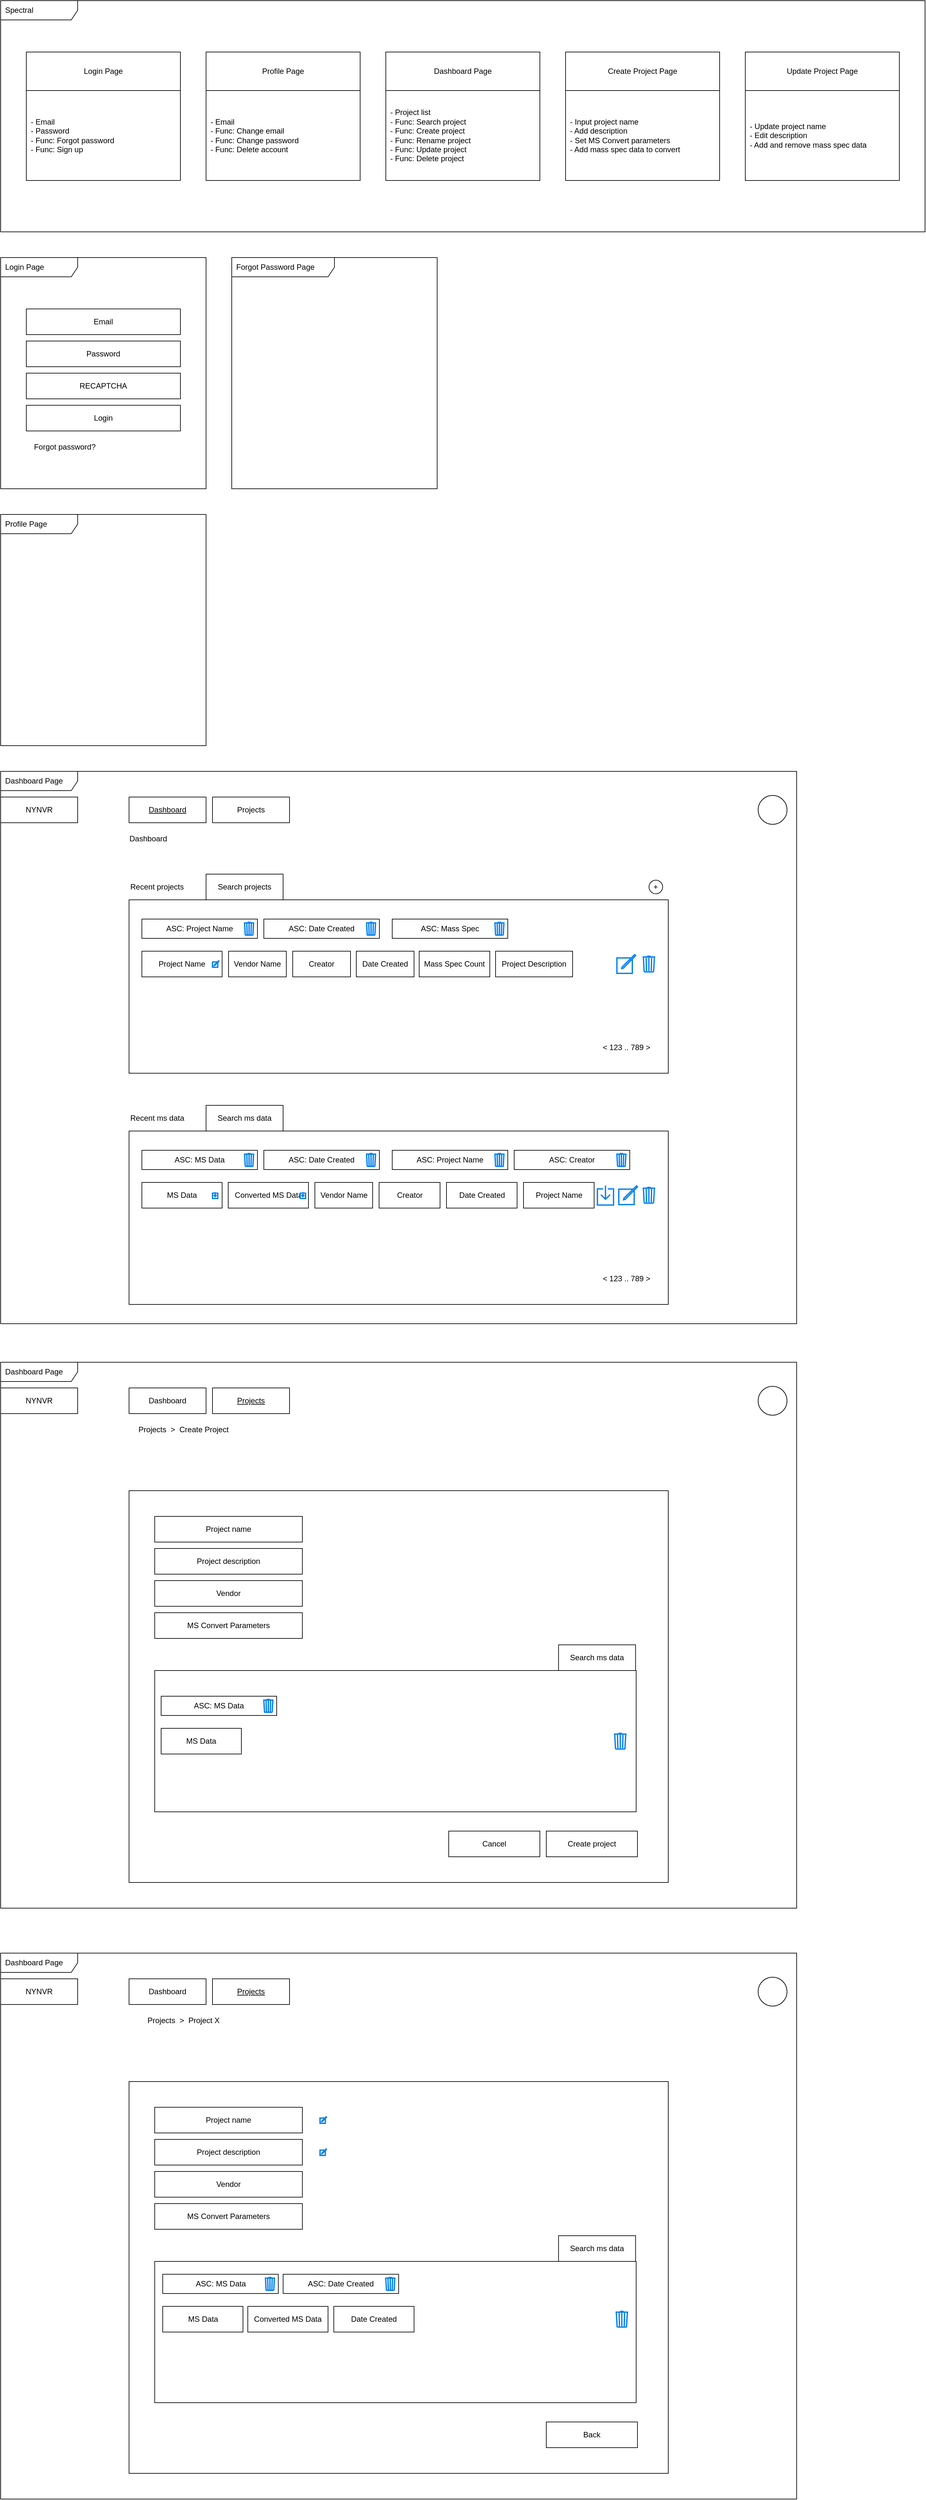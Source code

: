 <mxfile>
    <diagram name="Spectral - User Interface" id="fhNVKtkbzgT4LdjPAg_A">
        <mxGraphModel dx="2644" dy="753" grid="1" gridSize="10" guides="1" tooltips="1" connect="1" arrows="1" fold="1" page="1" pageScale="1" pageWidth="850" pageHeight="1100" math="0" shadow="0">
            <root>
                <mxCell id="k_Zv6ehU1yhQcLJYLRDA-0"/>
                <mxCell id="k_Zv6ehU1yhQcLJYLRDA-1" parent="k_Zv6ehU1yhQcLJYLRDA-0"/>
                <mxCell id="k_Zv6ehU1yhQcLJYLRDA-9" value="Spectral" style="shape=umlFrame;whiteSpace=wrap;html=1;width=120;height=30;boundedLbl=1;verticalAlign=middle;align=left;spacingLeft=5;" parent="k_Zv6ehU1yhQcLJYLRDA-1" vertex="1">
                    <mxGeometry x="40" y="40" width="1440" height="360" as="geometry"/>
                </mxCell>
                <mxCell id="k_Zv6ehU1yhQcLJYLRDA-10" value="Login Page" style="rounded=0;whiteSpace=wrap;html=1;" parent="k_Zv6ehU1yhQcLJYLRDA-1" vertex="1">
                    <mxGeometry x="80" y="120" width="240" height="60" as="geometry"/>
                </mxCell>
                <mxCell id="k_Zv6ehU1yhQcLJYLRDA-11" value="Dashboard Page" style="rounded=0;whiteSpace=wrap;html=1;" parent="k_Zv6ehU1yhQcLJYLRDA-1" vertex="1">
                    <mxGeometry x="640" y="120" width="240" height="60" as="geometry"/>
                </mxCell>
                <mxCell id="k_Zv6ehU1yhQcLJYLRDA-12" value="- Project list&lt;br&gt;- Func: Search project&lt;br&gt;- Func: Create project&lt;br&gt;- Func:&amp;nbsp;Rename project&lt;br&gt;- Func:&amp;nbsp;Update project&lt;br&gt;- Func:&amp;nbsp;Delete project" style="rounded=0;whiteSpace=wrap;html=1;align=left;spacingTop=5;spacingLeft=5;spacingBottom=5;spacingRight=5;" parent="k_Zv6ehU1yhQcLJYLRDA-1" vertex="1">
                    <mxGeometry x="640" y="180" width="240" height="140" as="geometry"/>
                </mxCell>
                <mxCell id="k_Zv6ehU1yhQcLJYLRDA-13" value="Create Project Page" style="rounded=0;whiteSpace=wrap;html=1;" parent="k_Zv6ehU1yhQcLJYLRDA-1" vertex="1">
                    <mxGeometry x="920" y="120" width="240" height="60" as="geometry"/>
                </mxCell>
                <mxCell id="k_Zv6ehU1yhQcLJYLRDA-14" value="- Input project name&lt;br&gt;- Add description&lt;br&gt;- Set MS Convert parameters&lt;br&gt;- Add mass spec data to convert" style="rounded=0;whiteSpace=wrap;html=1;align=left;spacingTop=5;spacingLeft=5;spacingBottom=5;spacingRight=5;" parent="k_Zv6ehU1yhQcLJYLRDA-1" vertex="1">
                    <mxGeometry x="920" y="180" width="240" height="140" as="geometry"/>
                </mxCell>
                <mxCell id="k_Zv6ehU1yhQcLJYLRDA-15" value="Update Project Page" style="rounded=0;whiteSpace=wrap;html=1;" parent="k_Zv6ehU1yhQcLJYLRDA-1" vertex="1">
                    <mxGeometry x="1200" y="120" width="240" height="60" as="geometry"/>
                </mxCell>
                <mxCell id="k_Zv6ehU1yhQcLJYLRDA-16" value="- Update project name&lt;br&gt;- Edit description&lt;br&gt;- Add and remove mass spec data" style="rounded=0;whiteSpace=wrap;html=1;align=left;spacingTop=5;spacingLeft=5;spacingBottom=5;spacingRight=5;" parent="k_Zv6ehU1yhQcLJYLRDA-1" vertex="1">
                    <mxGeometry x="1200" y="180" width="240" height="140" as="geometry"/>
                </mxCell>
                <mxCell id="k_Zv6ehU1yhQcLJYLRDA-17" value="- Email&lt;br&gt;- Password&lt;br&gt;- Func: Forgot password&lt;br&gt;- Func: Sign up" style="rounded=0;whiteSpace=wrap;html=1;align=left;spacingTop=5;spacingLeft=5;spacingBottom=5;spacingRight=5;" parent="k_Zv6ehU1yhQcLJYLRDA-1" vertex="1">
                    <mxGeometry x="80" y="180" width="240" height="140" as="geometry"/>
                </mxCell>
                <mxCell id="k_Zv6ehU1yhQcLJYLRDA-18" value="Profile Page" style="rounded=0;whiteSpace=wrap;html=1;" parent="k_Zv6ehU1yhQcLJYLRDA-1" vertex="1">
                    <mxGeometry x="360" y="120" width="240" height="60" as="geometry"/>
                </mxCell>
                <mxCell id="k_Zv6ehU1yhQcLJYLRDA-19" value="- Email&lt;br&gt;- Func: Change email&lt;br&gt;- Func: Change password&lt;br&gt;- Func: Delete account" style="rounded=0;whiteSpace=wrap;html=1;align=left;spacingTop=5;spacingLeft=5;spacingBottom=5;spacingRight=5;" parent="k_Zv6ehU1yhQcLJYLRDA-1" vertex="1">
                    <mxGeometry x="360" y="180" width="240" height="140" as="geometry"/>
                </mxCell>
                <mxCell id="k_Zv6ehU1yhQcLJYLRDA-20" value="Login Page" style="shape=umlFrame;whiteSpace=wrap;html=1;width=120;height=30;boundedLbl=1;verticalAlign=middle;align=left;spacingLeft=5;" parent="k_Zv6ehU1yhQcLJYLRDA-1" vertex="1">
                    <mxGeometry x="40" y="440" width="320" height="360" as="geometry"/>
                </mxCell>
                <mxCell id="k_Zv6ehU1yhQcLJYLRDA-21" value="Email" style="rounded=0;whiteSpace=wrap;html=1;" parent="k_Zv6ehU1yhQcLJYLRDA-1" vertex="1">
                    <mxGeometry x="80" y="520" width="240" height="40" as="geometry"/>
                </mxCell>
                <mxCell id="k_Zv6ehU1yhQcLJYLRDA-22" value="Password" style="rounded=0;whiteSpace=wrap;html=1;" parent="k_Zv6ehU1yhQcLJYLRDA-1" vertex="1">
                    <mxGeometry x="80" y="570" width="240" height="40" as="geometry"/>
                </mxCell>
                <mxCell id="k_Zv6ehU1yhQcLJYLRDA-23" value="RECAPTCHA" style="rounded=0;whiteSpace=wrap;html=1;" parent="k_Zv6ehU1yhQcLJYLRDA-1" vertex="1">
                    <mxGeometry x="80" y="620" width="240" height="40" as="geometry"/>
                </mxCell>
                <mxCell id="k_Zv6ehU1yhQcLJYLRDA-24" value="Forgot password?" style="text;html=1;strokeColor=none;fillColor=none;align=center;verticalAlign=middle;whiteSpace=wrap;rounded=0;" parent="k_Zv6ehU1yhQcLJYLRDA-1" vertex="1">
                    <mxGeometry x="80" y="720" width="120" height="30" as="geometry"/>
                </mxCell>
                <mxCell id="k_Zv6ehU1yhQcLJYLRDA-25" value="Login" style="rounded=0;whiteSpace=wrap;html=1;" parent="k_Zv6ehU1yhQcLJYLRDA-1" vertex="1">
                    <mxGeometry x="80" y="670" width="240" height="40" as="geometry"/>
                </mxCell>
                <mxCell id="k_Zv6ehU1yhQcLJYLRDA-26" value="Forgot Password Page" style="shape=umlFrame;whiteSpace=wrap;html=1;width=160;height=30;boundedLbl=1;verticalAlign=middle;align=left;spacingLeft=5;" parent="k_Zv6ehU1yhQcLJYLRDA-1" vertex="1">
                    <mxGeometry x="400" y="440" width="320" height="360" as="geometry"/>
                </mxCell>
                <mxCell id="k_Zv6ehU1yhQcLJYLRDA-27" value="Profile Page" style="shape=umlFrame;whiteSpace=wrap;html=1;width=120;height=30;boundedLbl=1;verticalAlign=middle;align=left;spacingLeft=5;" parent="k_Zv6ehU1yhQcLJYLRDA-1" vertex="1">
                    <mxGeometry x="40" y="840" width="320" height="360" as="geometry"/>
                </mxCell>
                <mxCell id="k_Zv6ehU1yhQcLJYLRDA-28" value="Dashboard Page" style="shape=umlFrame;whiteSpace=wrap;html=1;width=120;height=30;boundedLbl=1;verticalAlign=middle;align=left;spacingLeft=5;" parent="k_Zv6ehU1yhQcLJYLRDA-1" vertex="1">
                    <mxGeometry x="40" y="1240" width="1240" height="860" as="geometry"/>
                </mxCell>
                <mxCell id="k_Zv6ehU1yhQcLJYLRDA-29" value="NYNVR" style="rounded=0;whiteSpace=wrap;html=1;" parent="k_Zv6ehU1yhQcLJYLRDA-1" vertex="1">
                    <mxGeometry x="40" y="1280" width="120" height="40" as="geometry"/>
                </mxCell>
                <mxCell id="k_Zv6ehU1yhQcLJYLRDA-30" value="" style="ellipse;whiteSpace=wrap;html=1;aspect=fixed;" parent="k_Zv6ehU1yhQcLJYLRDA-1" vertex="1">
                    <mxGeometry x="1220" y="1277.5" width="45" height="45" as="geometry"/>
                </mxCell>
                <mxCell id="k_Zv6ehU1yhQcLJYLRDA-31" value="&lt;u&gt;Dashboard&lt;/u&gt;" style="rounded=0;whiteSpace=wrap;html=1;" parent="k_Zv6ehU1yhQcLJYLRDA-1" vertex="1">
                    <mxGeometry x="240" y="1280" width="120" height="40" as="geometry"/>
                </mxCell>
                <mxCell id="k_Zv6ehU1yhQcLJYLRDA-32" value="Projects" style="rounded=0;whiteSpace=wrap;html=1;" parent="k_Zv6ehU1yhQcLJYLRDA-1" vertex="1">
                    <mxGeometry x="370" y="1280" width="120" height="40" as="geometry"/>
                </mxCell>
                <mxCell id="k_Zv6ehU1yhQcLJYLRDA-33" value="Dashboard" style="text;html=1;strokeColor=none;fillColor=none;align=center;verticalAlign=middle;whiteSpace=wrap;rounded=0;" parent="k_Zv6ehU1yhQcLJYLRDA-1" vertex="1">
                    <mxGeometry x="240" y="1330" width="60" height="30" as="geometry"/>
                </mxCell>
                <mxCell id="k_Zv6ehU1yhQcLJYLRDA-34" value="Recent projects" style="text;html=1;strokeColor=none;fillColor=none;align=left;verticalAlign=middle;whiteSpace=wrap;rounded=0;" parent="k_Zv6ehU1yhQcLJYLRDA-1" vertex="1">
                    <mxGeometry x="240" y="1405" width="90" height="30" as="geometry"/>
                </mxCell>
                <mxCell id="k_Zv6ehU1yhQcLJYLRDA-35" value="" style="rounded=0;whiteSpace=wrap;html=1;" parent="k_Zv6ehU1yhQcLJYLRDA-1" vertex="1">
                    <mxGeometry x="240" y="1440" width="840" height="270" as="geometry"/>
                </mxCell>
                <mxCell id="k_Zv6ehU1yhQcLJYLRDA-36" value="Search projects" style="rounded=0;whiteSpace=wrap;html=1;" parent="k_Zv6ehU1yhQcLJYLRDA-1" vertex="1">
                    <mxGeometry x="360" y="1400" width="120" height="40" as="geometry"/>
                </mxCell>
                <mxCell id="k_Zv6ehU1yhQcLJYLRDA-37" value="Project Name" style="rounded=0;whiteSpace=wrap;html=1;" parent="k_Zv6ehU1yhQcLJYLRDA-1" vertex="1">
                    <mxGeometry x="260" y="1520" width="125" height="40" as="geometry"/>
                </mxCell>
                <mxCell id="k_Zv6ehU1yhQcLJYLRDA-38" value="Mass Spec Count" style="rounded=0;whiteSpace=wrap;html=1;" parent="k_Zv6ehU1yhQcLJYLRDA-1" vertex="1">
                    <mxGeometry x="692" y="1519.99" width="110" height="40" as="geometry"/>
                </mxCell>
                <mxCell id="k_Zv6ehU1yhQcLJYLRDA-39" value="Project Description" style="rounded=0;whiteSpace=wrap;html=1;" parent="k_Zv6ehU1yhQcLJYLRDA-1" vertex="1">
                    <mxGeometry x="811" y="1519.99" width="120" height="40" as="geometry"/>
                </mxCell>
                <mxCell id="k_Zv6ehU1yhQcLJYLRDA-40" value="Date Created" style="rounded=0;whiteSpace=wrap;html=1;" parent="k_Zv6ehU1yhQcLJYLRDA-1" vertex="1">
                    <mxGeometry x="594" y="1519.99" width="90" height="40" as="geometry"/>
                </mxCell>
                <mxCell id="k_Zv6ehU1yhQcLJYLRDA-41" value="+" style="ellipse;whiteSpace=wrap;html=1;aspect=fixed;" parent="k_Zv6ehU1yhQcLJYLRDA-1" vertex="1">
                    <mxGeometry x="1050" y="1409.38" width="21.25" height="21.25" as="geometry"/>
                </mxCell>
                <mxCell id="k_Zv6ehU1yhQcLJYLRDA-42" value="" style="html=1;verticalLabelPosition=bottom;align=center;labelBackgroundColor=#ffffff;verticalAlign=top;strokeWidth=2;strokeColor=#0080F0;shadow=0;dashed=0;shape=mxgraph.ios7.icons.compose;" parent="k_Zv6ehU1yhQcLJYLRDA-1" vertex="1">
                    <mxGeometry x="370" y="1534.99" width="10" height="10" as="geometry"/>
                </mxCell>
                <mxCell id="k_Zv6ehU1yhQcLJYLRDA-43" value="" style="html=1;verticalLabelPosition=bottom;align=center;labelBackgroundColor=#ffffff;verticalAlign=top;strokeWidth=2;strokeColor=#0080F0;shadow=0;dashed=0;shape=mxgraph.ios7.icons.compose;" parent="k_Zv6ehU1yhQcLJYLRDA-1" vertex="1">
                    <mxGeometry x="1000" y="1525.44" width="29.1" height="29.1" as="geometry"/>
                </mxCell>
                <mxCell id="k_Zv6ehU1yhQcLJYLRDA-44" value="" style="html=1;verticalLabelPosition=bottom;align=center;labelBackgroundColor=#ffffff;verticalAlign=top;strokeWidth=2;strokeColor=#0080F0;shadow=0;dashed=0;shape=mxgraph.ios7.icons.trashcan;" parent="k_Zv6ehU1yhQcLJYLRDA-1" vertex="1">
                    <mxGeometry x="1040" y="1527.72" width="19.64" height="24.55" as="geometry"/>
                </mxCell>
                <mxCell id="k_Zv6ehU1yhQcLJYLRDA-45" value="ASC: Project Name" style="rounded=0;whiteSpace=wrap;html=1;" parent="k_Zv6ehU1yhQcLJYLRDA-1" vertex="1">
                    <mxGeometry x="260" y="1470" width="180" height="30" as="geometry"/>
                </mxCell>
                <mxCell id="k_Zv6ehU1yhQcLJYLRDA-46" value="" style="html=1;verticalLabelPosition=bottom;align=center;labelBackgroundColor=#ffffff;verticalAlign=top;strokeWidth=2;strokeColor=#0080F0;shadow=0;dashed=0;shape=mxgraph.ios7.icons.trashcan;" parent="k_Zv6ehU1yhQcLJYLRDA-1" vertex="1">
                    <mxGeometry x="419" y="1475" width="16" height="20" as="geometry"/>
                </mxCell>
                <mxCell id="k_Zv6ehU1yhQcLJYLRDA-47" value="ASC: Date Created" style="rounded=0;whiteSpace=wrap;html=1;" parent="k_Zv6ehU1yhQcLJYLRDA-1" vertex="1">
                    <mxGeometry x="450" y="1470" width="180" height="30" as="geometry"/>
                </mxCell>
                <mxCell id="k_Zv6ehU1yhQcLJYLRDA-48" value="" style="html=1;verticalLabelPosition=bottom;align=center;labelBackgroundColor=#ffffff;verticalAlign=top;strokeWidth=2;strokeColor=#0080F0;shadow=0;dashed=0;shape=mxgraph.ios7.icons.trashcan;" parent="k_Zv6ehU1yhQcLJYLRDA-1" vertex="1">
                    <mxGeometry x="609" y="1475" width="16" height="20" as="geometry"/>
                </mxCell>
                <mxCell id="k_Zv6ehU1yhQcLJYLRDA-49" value="ASC: Mass Spec" style="rounded=0;whiteSpace=wrap;html=1;" parent="k_Zv6ehU1yhQcLJYLRDA-1" vertex="1">
                    <mxGeometry x="650" y="1470" width="180" height="30" as="geometry"/>
                </mxCell>
                <mxCell id="k_Zv6ehU1yhQcLJYLRDA-50" value="" style="html=1;verticalLabelPosition=bottom;align=center;labelBackgroundColor=#ffffff;verticalAlign=top;strokeWidth=2;strokeColor=#0080F0;shadow=0;dashed=0;shape=mxgraph.ios7.icons.trashcan;" parent="k_Zv6ehU1yhQcLJYLRDA-1" vertex="1">
                    <mxGeometry x="809" y="1475" width="16" height="20" as="geometry"/>
                </mxCell>
                <mxCell id="k_Zv6ehU1yhQcLJYLRDA-51" value="&amp;lt; 123 .. 789 &amp;gt;" style="text;html=1;strokeColor=none;fillColor=none;align=center;verticalAlign=middle;whiteSpace=wrap;rounded=0;" parent="k_Zv6ehU1yhQcLJYLRDA-1" vertex="1">
                    <mxGeometry x="969.64" y="1655" width="90" height="30" as="geometry"/>
                </mxCell>
                <mxCell id="k_Zv6ehU1yhQcLJYLRDA-52" value="Recent ms data" style="text;html=1;strokeColor=none;fillColor=none;align=left;verticalAlign=middle;whiteSpace=wrap;rounded=0;" parent="k_Zv6ehU1yhQcLJYLRDA-1" vertex="1">
                    <mxGeometry x="240" y="1765" width="90" height="30" as="geometry"/>
                </mxCell>
                <mxCell id="k_Zv6ehU1yhQcLJYLRDA-53" value="" style="rounded=0;whiteSpace=wrap;html=1;" parent="k_Zv6ehU1yhQcLJYLRDA-1" vertex="1">
                    <mxGeometry x="240" y="1800" width="840" height="270" as="geometry"/>
                </mxCell>
                <mxCell id="k_Zv6ehU1yhQcLJYLRDA-54" value="Search ms data" style="rounded=0;whiteSpace=wrap;html=1;" parent="k_Zv6ehU1yhQcLJYLRDA-1" vertex="1">
                    <mxGeometry x="360" y="1760" width="120" height="40" as="geometry"/>
                </mxCell>
                <mxCell id="k_Zv6ehU1yhQcLJYLRDA-55" value="MS Data" style="rounded=0;whiteSpace=wrap;html=1;" parent="k_Zv6ehU1yhQcLJYLRDA-1" vertex="1">
                    <mxGeometry x="260" y="1880" width="125" height="40" as="geometry"/>
                </mxCell>
                <mxCell id="k_Zv6ehU1yhQcLJYLRDA-56" value="Date Created" style="rounded=0;whiteSpace=wrap;html=1;" parent="k_Zv6ehU1yhQcLJYLRDA-1" vertex="1">
                    <mxGeometry x="734.5" y="1880" width="110" height="40" as="geometry"/>
                </mxCell>
                <mxCell id="k_Zv6ehU1yhQcLJYLRDA-57" value="Vendor Name" style="rounded=0;whiteSpace=wrap;html=1;" parent="k_Zv6ehU1yhQcLJYLRDA-1" vertex="1">
                    <mxGeometry x="529.5" y="1880" width="90" height="40" as="geometry"/>
                </mxCell>
                <mxCell id="k_Zv6ehU1yhQcLJYLRDA-58" value="" style="html=1;verticalLabelPosition=bottom;align=center;labelBackgroundColor=#ffffff;verticalAlign=top;strokeWidth=2;strokeColor=#0080F0;shadow=0;dashed=0;shape=mxgraph.ios7.icons.compose;" parent="k_Zv6ehU1yhQcLJYLRDA-1" vertex="1">
                    <mxGeometry x="1002.9" y="1885.44" width="29.1" height="29.1" as="geometry"/>
                </mxCell>
                <mxCell id="k_Zv6ehU1yhQcLJYLRDA-59" value="" style="html=1;verticalLabelPosition=bottom;align=center;labelBackgroundColor=#ffffff;verticalAlign=top;strokeWidth=2;strokeColor=#0080F0;shadow=0;dashed=0;shape=mxgraph.ios7.icons.trashcan;" parent="k_Zv6ehU1yhQcLJYLRDA-1" vertex="1">
                    <mxGeometry x="1040" y="1887.72" width="19.64" height="24.55" as="geometry"/>
                </mxCell>
                <mxCell id="k_Zv6ehU1yhQcLJYLRDA-60" value="ASC: MS Data" style="rounded=0;whiteSpace=wrap;html=1;" parent="k_Zv6ehU1yhQcLJYLRDA-1" vertex="1">
                    <mxGeometry x="260" y="1830" width="180" height="30" as="geometry"/>
                </mxCell>
                <mxCell id="k_Zv6ehU1yhQcLJYLRDA-61" value="" style="html=1;verticalLabelPosition=bottom;align=center;labelBackgroundColor=#ffffff;verticalAlign=top;strokeWidth=2;strokeColor=#0080F0;shadow=0;dashed=0;shape=mxgraph.ios7.icons.trashcan;" parent="k_Zv6ehU1yhQcLJYLRDA-1" vertex="1">
                    <mxGeometry x="419" y="1835" width="16" height="20" as="geometry"/>
                </mxCell>
                <mxCell id="k_Zv6ehU1yhQcLJYLRDA-62" value="ASC: Date Created" style="rounded=0;whiteSpace=wrap;html=1;" parent="k_Zv6ehU1yhQcLJYLRDA-1" vertex="1">
                    <mxGeometry x="450" y="1830" width="180" height="30" as="geometry"/>
                </mxCell>
                <mxCell id="k_Zv6ehU1yhQcLJYLRDA-63" value="" style="html=1;verticalLabelPosition=bottom;align=center;labelBackgroundColor=#ffffff;verticalAlign=top;strokeWidth=2;strokeColor=#0080F0;shadow=0;dashed=0;shape=mxgraph.ios7.icons.trashcan;" parent="k_Zv6ehU1yhQcLJYLRDA-1" vertex="1">
                    <mxGeometry x="609" y="1835" width="16" height="20" as="geometry"/>
                </mxCell>
                <mxCell id="k_Zv6ehU1yhQcLJYLRDA-64" value="ASC: Project Name" style="rounded=0;whiteSpace=wrap;html=1;" parent="k_Zv6ehU1yhQcLJYLRDA-1" vertex="1">
                    <mxGeometry x="650" y="1830" width="180" height="30" as="geometry"/>
                </mxCell>
                <mxCell id="k_Zv6ehU1yhQcLJYLRDA-65" value="" style="html=1;verticalLabelPosition=bottom;align=center;labelBackgroundColor=#ffffff;verticalAlign=top;strokeWidth=2;strokeColor=#0080F0;shadow=0;dashed=0;shape=mxgraph.ios7.icons.trashcan;" parent="k_Zv6ehU1yhQcLJYLRDA-1" vertex="1">
                    <mxGeometry x="809" y="1835" width="16" height="20" as="geometry"/>
                </mxCell>
                <mxCell id="k_Zv6ehU1yhQcLJYLRDA-66" value="&amp;lt; 123 .. 789 &amp;gt;" style="text;html=1;strokeColor=none;fillColor=none;align=center;verticalAlign=middle;whiteSpace=wrap;rounded=0;" parent="k_Zv6ehU1yhQcLJYLRDA-1" vertex="1">
                    <mxGeometry x="969.64" y="2015" width="90" height="30" as="geometry"/>
                </mxCell>
                <mxCell id="k_Zv6ehU1yhQcLJYLRDA-67" value="Creator" style="rounded=0;whiteSpace=wrap;html=1;" parent="k_Zv6ehU1yhQcLJYLRDA-1" vertex="1">
                    <mxGeometry x="495" y="1519.99" width="90" height="40" as="geometry"/>
                </mxCell>
                <mxCell id="k_Zv6ehU1yhQcLJYLRDA-68" value="Creator" style="rounded=0;whiteSpace=wrap;html=1;" parent="k_Zv6ehU1yhQcLJYLRDA-1" vertex="1">
                    <mxGeometry x="629.5" y="1880" width="95" height="40" as="geometry"/>
                </mxCell>
                <mxCell id="k_Zv6ehU1yhQcLJYLRDA-69" value="Vendor Name" style="rounded=0;whiteSpace=wrap;html=1;" parent="k_Zv6ehU1yhQcLJYLRDA-1" vertex="1">
                    <mxGeometry x="395" y="1519.99" width="90" height="40" as="geometry"/>
                </mxCell>
                <mxCell id="k_Zv6ehU1yhQcLJYLRDA-70" value="Project Name" style="rounded=0;whiteSpace=wrap;html=1;" parent="k_Zv6ehU1yhQcLJYLRDA-1" vertex="1">
                    <mxGeometry x="854.5" y="1880" width="110" height="40" as="geometry"/>
                </mxCell>
                <mxCell id="k_Zv6ehU1yhQcLJYLRDA-71" value="ASC: Creator" style="rounded=0;whiteSpace=wrap;html=1;" parent="k_Zv6ehU1yhQcLJYLRDA-1" vertex="1">
                    <mxGeometry x="840" y="1830" width="180" height="30" as="geometry"/>
                </mxCell>
                <mxCell id="k_Zv6ehU1yhQcLJYLRDA-72" value="" style="html=1;verticalLabelPosition=bottom;align=center;labelBackgroundColor=#ffffff;verticalAlign=top;strokeWidth=2;strokeColor=#0080F0;shadow=0;dashed=0;shape=mxgraph.ios7.icons.trashcan;" parent="k_Zv6ehU1yhQcLJYLRDA-1" vertex="1">
                    <mxGeometry x="999" y="1835" width="16" height="20" as="geometry"/>
                </mxCell>
                <mxCell id="k_Zv6ehU1yhQcLJYLRDA-73" value="Dashboard Page" style="shape=umlFrame;whiteSpace=wrap;html=1;width=120;height=30;boundedLbl=1;verticalAlign=middle;align=left;spacingLeft=5;" parent="k_Zv6ehU1yhQcLJYLRDA-1" vertex="1">
                    <mxGeometry x="40" y="2160" width="1240" height="850" as="geometry"/>
                </mxCell>
                <mxCell id="k_Zv6ehU1yhQcLJYLRDA-74" value="NYNVR" style="rounded=0;whiteSpace=wrap;html=1;" parent="k_Zv6ehU1yhQcLJYLRDA-1" vertex="1">
                    <mxGeometry x="40" y="2200" width="120" height="40" as="geometry"/>
                </mxCell>
                <mxCell id="k_Zv6ehU1yhQcLJYLRDA-75" value="" style="ellipse;whiteSpace=wrap;html=1;aspect=fixed;" parent="k_Zv6ehU1yhQcLJYLRDA-1" vertex="1">
                    <mxGeometry x="1220" y="2197.5" width="45" height="45" as="geometry"/>
                </mxCell>
                <mxCell id="k_Zv6ehU1yhQcLJYLRDA-76" value="Dashboard" style="rounded=0;whiteSpace=wrap;html=1;" parent="k_Zv6ehU1yhQcLJYLRDA-1" vertex="1">
                    <mxGeometry x="240" y="2200" width="120" height="40" as="geometry"/>
                </mxCell>
                <mxCell id="k_Zv6ehU1yhQcLJYLRDA-77" value="&lt;u&gt;Projects&lt;/u&gt;" style="rounded=0;whiteSpace=wrap;html=1;" parent="k_Zv6ehU1yhQcLJYLRDA-1" vertex="1">
                    <mxGeometry x="370" y="2200" width="120" height="40" as="geometry"/>
                </mxCell>
                <mxCell id="k_Zv6ehU1yhQcLJYLRDA-78" value="Projects&amp;nbsp; &amp;gt;&amp;nbsp; Create Project" style="text;html=1;strokeColor=none;fillColor=none;align=center;verticalAlign=middle;whiteSpace=wrap;rounded=0;" parent="k_Zv6ehU1yhQcLJYLRDA-1" vertex="1">
                    <mxGeometry x="240" y="2250" width="170" height="30" as="geometry"/>
                </mxCell>
                <mxCell id="k_Zv6ehU1yhQcLJYLRDA-79" value="" style="rounded=0;whiteSpace=wrap;html=1;" parent="k_Zv6ehU1yhQcLJYLRDA-1" vertex="1">
                    <mxGeometry x="240" y="2360" width="840" height="610" as="geometry"/>
                </mxCell>
                <mxCell id="k_Zv6ehU1yhQcLJYLRDA-80" value="Project name" style="rounded=0;whiteSpace=wrap;html=1;" parent="k_Zv6ehU1yhQcLJYLRDA-1" vertex="1">
                    <mxGeometry x="280" y="2400" width="230" height="40" as="geometry"/>
                </mxCell>
                <mxCell id="k_Zv6ehU1yhQcLJYLRDA-81" value="Vendor" style="rounded=0;whiteSpace=wrap;html=1;" parent="k_Zv6ehU1yhQcLJYLRDA-1" vertex="1">
                    <mxGeometry x="280" y="2500" width="230" height="40" as="geometry"/>
                </mxCell>
                <mxCell id="k_Zv6ehU1yhQcLJYLRDA-82" value="MS Convert Parameters" style="rounded=0;whiteSpace=wrap;html=1;" parent="k_Zv6ehU1yhQcLJYLRDA-1" vertex="1">
                    <mxGeometry x="280" y="2550" width="230" height="40" as="geometry"/>
                </mxCell>
                <mxCell id="k_Zv6ehU1yhQcLJYLRDA-83" value="Project description" style="rounded=0;whiteSpace=wrap;html=1;" parent="k_Zv6ehU1yhQcLJYLRDA-1" vertex="1">
                    <mxGeometry x="280" y="2450" width="230" height="40" as="geometry"/>
                </mxCell>
                <mxCell id="k_Zv6ehU1yhQcLJYLRDA-84" value="" style="rounded=0;whiteSpace=wrap;html=1;" parent="k_Zv6ehU1yhQcLJYLRDA-1" vertex="1">
                    <mxGeometry x="280" y="2640" width="750" height="220" as="geometry"/>
                </mxCell>
                <mxCell id="k_Zv6ehU1yhQcLJYLRDA-85" value="Create project" style="rounded=0;whiteSpace=wrap;html=1;" parent="k_Zv6ehU1yhQcLJYLRDA-1" vertex="1">
                    <mxGeometry x="890" y="2890" width="142" height="40" as="geometry"/>
                </mxCell>
                <mxCell id="k_Zv6ehU1yhQcLJYLRDA-86" value="Cancel" style="rounded=0;whiteSpace=wrap;html=1;" parent="k_Zv6ehU1yhQcLJYLRDA-1" vertex="1">
                    <mxGeometry x="738" y="2890" width="142" height="40" as="geometry"/>
                </mxCell>
                <mxCell id="k_Zv6ehU1yhQcLJYLRDA-87" value="Dashboard Page" style="shape=umlFrame;whiteSpace=wrap;html=1;width=120;height=30;boundedLbl=1;verticalAlign=middle;align=left;spacingLeft=5;" parent="k_Zv6ehU1yhQcLJYLRDA-1" vertex="1">
                    <mxGeometry x="40" y="3080" width="1240" height="850" as="geometry"/>
                </mxCell>
                <mxCell id="k_Zv6ehU1yhQcLJYLRDA-88" value="NYNVR" style="rounded=0;whiteSpace=wrap;html=1;" parent="k_Zv6ehU1yhQcLJYLRDA-1" vertex="1">
                    <mxGeometry x="40" y="3120" width="120" height="40" as="geometry"/>
                </mxCell>
                <mxCell id="k_Zv6ehU1yhQcLJYLRDA-89" value="" style="ellipse;whiteSpace=wrap;html=1;aspect=fixed;" parent="k_Zv6ehU1yhQcLJYLRDA-1" vertex="1">
                    <mxGeometry x="1220" y="3117.5" width="45" height="45" as="geometry"/>
                </mxCell>
                <mxCell id="k_Zv6ehU1yhQcLJYLRDA-90" value="Dashboard" style="rounded=0;whiteSpace=wrap;html=1;" parent="k_Zv6ehU1yhQcLJYLRDA-1" vertex="1">
                    <mxGeometry x="240" y="3120" width="120" height="40" as="geometry"/>
                </mxCell>
                <mxCell id="k_Zv6ehU1yhQcLJYLRDA-91" value="&lt;u&gt;Projects&lt;/u&gt;" style="rounded=0;whiteSpace=wrap;html=1;" parent="k_Zv6ehU1yhQcLJYLRDA-1" vertex="1">
                    <mxGeometry x="370" y="3120" width="120" height="40" as="geometry"/>
                </mxCell>
                <mxCell id="k_Zv6ehU1yhQcLJYLRDA-92" value="Projects&amp;nbsp; &amp;gt;&amp;nbsp; Project X" style="text;html=1;strokeColor=none;fillColor=none;align=center;verticalAlign=middle;whiteSpace=wrap;rounded=0;" parent="k_Zv6ehU1yhQcLJYLRDA-1" vertex="1">
                    <mxGeometry x="240" y="3170" width="170" height="30" as="geometry"/>
                </mxCell>
                <mxCell id="k_Zv6ehU1yhQcLJYLRDA-93" value="" style="rounded=0;whiteSpace=wrap;html=1;" parent="k_Zv6ehU1yhQcLJYLRDA-1" vertex="1">
                    <mxGeometry x="240" y="3280" width="840" height="610" as="geometry"/>
                </mxCell>
                <mxCell id="k_Zv6ehU1yhQcLJYLRDA-94" value="Project name" style="rounded=0;whiteSpace=wrap;html=1;" parent="k_Zv6ehU1yhQcLJYLRDA-1" vertex="1">
                    <mxGeometry x="280" y="3320" width="230" height="40" as="geometry"/>
                </mxCell>
                <mxCell id="k_Zv6ehU1yhQcLJYLRDA-95" value="Vendor" style="rounded=0;whiteSpace=wrap;html=1;" parent="k_Zv6ehU1yhQcLJYLRDA-1" vertex="1">
                    <mxGeometry x="280" y="3420" width="230" height="40" as="geometry"/>
                </mxCell>
                <mxCell id="k_Zv6ehU1yhQcLJYLRDA-96" value="MS Convert Parameters" style="rounded=0;whiteSpace=wrap;html=1;" parent="k_Zv6ehU1yhQcLJYLRDA-1" vertex="1">
                    <mxGeometry x="280" y="3470" width="230" height="40" as="geometry"/>
                </mxCell>
                <mxCell id="k_Zv6ehU1yhQcLJYLRDA-97" value="Project description" style="rounded=0;whiteSpace=wrap;html=1;" parent="k_Zv6ehU1yhQcLJYLRDA-1" vertex="1">
                    <mxGeometry x="280" y="3370" width="230" height="40" as="geometry"/>
                </mxCell>
                <mxCell id="k_Zv6ehU1yhQcLJYLRDA-98" value="" style="rounded=0;whiteSpace=wrap;html=1;" parent="k_Zv6ehU1yhQcLJYLRDA-1" vertex="1">
                    <mxGeometry x="280" y="3560" width="750" height="220" as="geometry"/>
                </mxCell>
                <mxCell id="k_Zv6ehU1yhQcLJYLRDA-99" value="Back" style="rounded=0;whiteSpace=wrap;html=1;" parent="k_Zv6ehU1yhQcLJYLRDA-1" vertex="1">
                    <mxGeometry x="890" y="3810" width="142" height="40" as="geometry"/>
                </mxCell>
                <mxCell id="k_Zv6ehU1yhQcLJYLRDA-100" value="" style="html=1;verticalLabelPosition=bottom;align=center;labelBackgroundColor=#ffffff;verticalAlign=top;strokeWidth=2;strokeColor=#0080F0;shadow=0;dashed=0;shape=mxgraph.ios7.icons.compose;" parent="k_Zv6ehU1yhQcLJYLRDA-1" vertex="1">
                    <mxGeometry x="537.5" y="3335" width="10" height="10" as="geometry"/>
                </mxCell>
                <mxCell id="k_Zv6ehU1yhQcLJYLRDA-101" value="" style="html=1;verticalLabelPosition=bottom;align=center;labelBackgroundColor=#ffffff;verticalAlign=top;strokeWidth=2;strokeColor=#0080F0;shadow=0;dashed=0;shape=mxgraph.ios7.icons.compose;" parent="k_Zv6ehU1yhQcLJYLRDA-1" vertex="1">
                    <mxGeometry x="537.5" y="3385" width="10" height="10" as="geometry"/>
                </mxCell>
                <mxCell id="k_Zv6ehU1yhQcLJYLRDA-102" value="Search ms data" style="rounded=0;whiteSpace=wrap;html=1;" parent="k_Zv6ehU1yhQcLJYLRDA-1" vertex="1">
                    <mxGeometry x="909.1" y="2600" width="120" height="40" as="geometry"/>
                </mxCell>
                <mxCell id="k_Zv6ehU1yhQcLJYLRDA-103" value="Search ms data" style="rounded=0;whiteSpace=wrap;html=1;" parent="k_Zv6ehU1yhQcLJYLRDA-1" vertex="1">
                    <mxGeometry x="909.1" y="3520" width="120" height="40" as="geometry"/>
                </mxCell>
                <mxCell id="k_Zv6ehU1yhQcLJYLRDA-104" value="MS Data" style="rounded=0;whiteSpace=wrap;html=1;" parent="k_Zv6ehU1yhQcLJYLRDA-1" vertex="1">
                    <mxGeometry x="290" y="2730" width="125" height="40" as="geometry"/>
                </mxCell>
                <mxCell id="k_Zv6ehU1yhQcLJYLRDA-105" value="" style="html=1;verticalLabelPosition=bottom;align=center;labelBackgroundColor=#ffffff;verticalAlign=top;strokeWidth=2;strokeColor=#0080F0;shadow=0;dashed=0;shape=mxgraph.ios7.icons.trashcan;" parent="k_Zv6ehU1yhQcLJYLRDA-1" vertex="1">
                    <mxGeometry x="995.36" y="2737.73" width="19.64" height="24.55" as="geometry"/>
                </mxCell>
                <mxCell id="k_Zv6ehU1yhQcLJYLRDA-106" value="ASC: MS Data" style="rounded=0;whiteSpace=wrap;html=1;" parent="k_Zv6ehU1yhQcLJYLRDA-1" vertex="1">
                    <mxGeometry x="290" y="2680" width="180" height="30" as="geometry"/>
                </mxCell>
                <mxCell id="k_Zv6ehU1yhQcLJYLRDA-107" value="" style="html=1;verticalLabelPosition=bottom;align=center;labelBackgroundColor=#ffffff;verticalAlign=top;strokeWidth=2;strokeColor=#0080F0;shadow=0;dashed=0;shape=mxgraph.ios7.icons.trashcan;" parent="k_Zv6ehU1yhQcLJYLRDA-1" vertex="1">
                    <mxGeometry x="449" y="2685" width="16" height="20" as="geometry"/>
                </mxCell>
                <mxCell id="k_Zv6ehU1yhQcLJYLRDA-108" value="Converted MS Data" style="rounded=0;whiteSpace=wrap;html=1;" parent="k_Zv6ehU1yhQcLJYLRDA-1" vertex="1">
                    <mxGeometry x="394.5" y="1880" width="125" height="40" as="geometry"/>
                </mxCell>
                <mxCell id="k_Zv6ehU1yhQcLJYLRDA-109" value="" style="html=1;verticalLabelPosition=bottom;align=center;labelBackgroundColor=#ffffff;verticalAlign=top;strokeWidth=2;strokeColor=#0080F0;shadow=0;dashed=0;shape=mxgraph.ios7.icons.down;" parent="k_Zv6ehU1yhQcLJYLRDA-1" vertex="1">
                    <mxGeometry x="370" y="1895" width="8.24" height="10" as="geometry"/>
                </mxCell>
                <mxCell id="k_Zv6ehU1yhQcLJYLRDA-110" value="" style="html=1;verticalLabelPosition=bottom;align=center;labelBackgroundColor=#ffffff;verticalAlign=top;strokeWidth=2;strokeColor=#0080F0;shadow=0;dashed=0;shape=mxgraph.ios7.icons.down;" parent="k_Zv6ehU1yhQcLJYLRDA-1" vertex="1">
                    <mxGeometry x="506.76" y="1895" width="8.24" height="10" as="geometry"/>
                </mxCell>
                <mxCell id="k_Zv6ehU1yhQcLJYLRDA-111" value="" style="html=1;verticalLabelPosition=bottom;align=center;labelBackgroundColor=#ffffff;verticalAlign=top;strokeWidth=2;strokeColor=#0080F0;shadow=0;dashed=0;shape=mxgraph.ios7.icons.down;" parent="k_Zv6ehU1yhQcLJYLRDA-1" vertex="1">
                    <mxGeometry x="969.64" y="1884.76" width="25.1" height="30.46" as="geometry"/>
                </mxCell>
                <mxCell id="k_Zv6ehU1yhQcLJYLRDA-112" value="MS Data" style="rounded=0;whiteSpace=wrap;html=1;" parent="k_Zv6ehU1yhQcLJYLRDA-1" vertex="1">
                    <mxGeometry x="292.5" y="3630" width="125" height="40" as="geometry"/>
                </mxCell>
                <mxCell id="k_Zv6ehU1yhQcLJYLRDA-113" value="" style="html=1;verticalLabelPosition=bottom;align=center;labelBackgroundColor=#ffffff;verticalAlign=top;strokeWidth=2;strokeColor=#0080F0;shadow=0;dashed=0;shape=mxgraph.ios7.icons.trashcan;" parent="k_Zv6ehU1yhQcLJYLRDA-1" vertex="1">
                    <mxGeometry x="997.86" y="3637.73" width="19.64" height="24.55" as="geometry"/>
                </mxCell>
                <mxCell id="k_Zv6ehU1yhQcLJYLRDA-114" value="ASC: MS Data" style="rounded=0;whiteSpace=wrap;html=1;" parent="k_Zv6ehU1yhQcLJYLRDA-1" vertex="1">
                    <mxGeometry x="292.5" y="3580" width="180" height="30" as="geometry"/>
                </mxCell>
                <mxCell id="k_Zv6ehU1yhQcLJYLRDA-115" value="" style="html=1;verticalLabelPosition=bottom;align=center;labelBackgroundColor=#ffffff;verticalAlign=top;strokeWidth=2;strokeColor=#0080F0;shadow=0;dashed=0;shape=mxgraph.ios7.icons.trashcan;" parent="k_Zv6ehU1yhQcLJYLRDA-1" vertex="1">
                    <mxGeometry x="451.5" y="3585" width="16" height="20" as="geometry"/>
                </mxCell>
                <mxCell id="k_Zv6ehU1yhQcLJYLRDA-116" value="Converted MS Data" style="rounded=0;whiteSpace=wrap;html=1;" parent="k_Zv6ehU1yhQcLJYLRDA-1" vertex="1">
                    <mxGeometry x="425" y="3630.01" width="125" height="40" as="geometry"/>
                </mxCell>
                <mxCell id="k_Zv6ehU1yhQcLJYLRDA-117" value="Date Created" style="rounded=0;whiteSpace=wrap;html=1;" parent="k_Zv6ehU1yhQcLJYLRDA-1" vertex="1">
                    <mxGeometry x="559" y="3630" width="125" height="40" as="geometry"/>
                </mxCell>
                <mxCell id="k_Zv6ehU1yhQcLJYLRDA-118" value="ASC: Date Created" style="rounded=0;whiteSpace=wrap;html=1;" parent="k_Zv6ehU1yhQcLJYLRDA-1" vertex="1">
                    <mxGeometry x="480" y="3580" width="180" height="30" as="geometry"/>
                </mxCell>
                <mxCell id="k_Zv6ehU1yhQcLJYLRDA-119" value="" style="html=1;verticalLabelPosition=bottom;align=center;labelBackgroundColor=#ffffff;verticalAlign=top;strokeWidth=2;strokeColor=#0080F0;shadow=0;dashed=0;shape=mxgraph.ios7.icons.trashcan;" parent="k_Zv6ehU1yhQcLJYLRDA-1" vertex="1">
                    <mxGeometry x="639" y="3585" width="16" height="20" as="geometry"/>
                </mxCell>
            </root>
        </mxGraphModel>
    </diagram>
</mxfile>